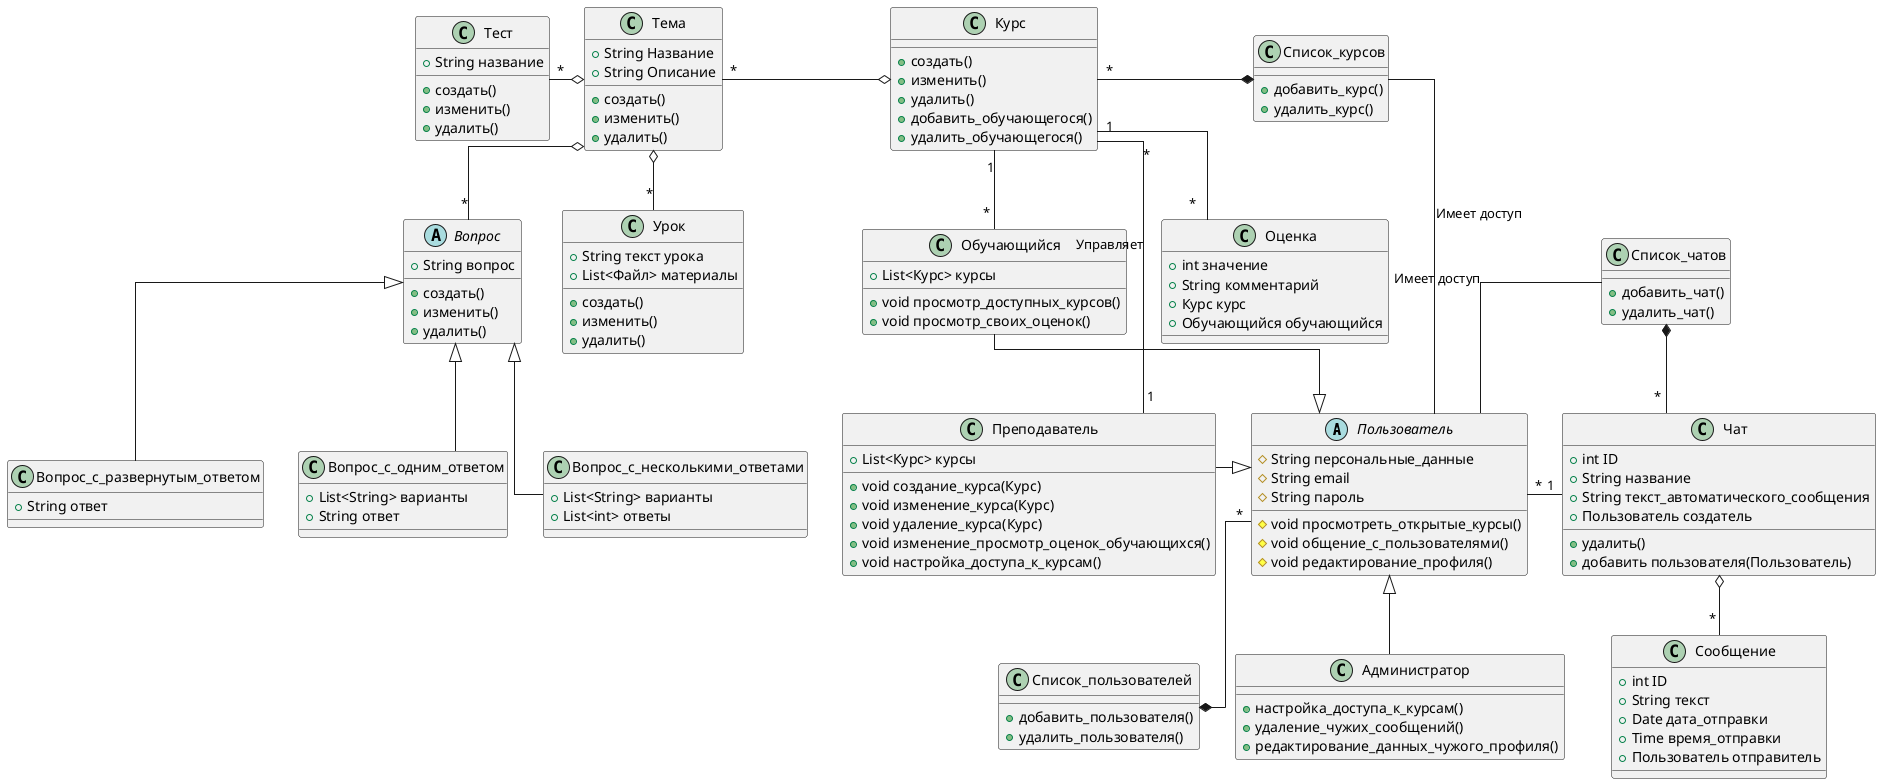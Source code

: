@startuml diag
skinparam Linetype ortho
abstract class Пользователь {
    # String персональные_данные
    # String email
    # String пароль
    # void просмотреть_открытые_курсы()
    # void общение_с_пользователями()
    # void редактирование_профиля()
}

class Обучающийся {
    + List<Курс> курсы
    + void просмотр_доступных_курсов()
    + void просмотр_своих_оценок()
}

class Преподаватель {
    + List<Курс> курсы
    + void создание_курса(Курс)
    + void изменение_курса(Курс)
    + void удаление_курса(Курс)
    + void изменение_просмотр_оценок_обучающихся()
    + void настройка_доступа_к_курсам()
}

class Администратор {
    + настройка_доступа_к_курсам()
    + удаление_чужих_сообщений()
    + редактирование_данных_чужого_профиля()
}

class Курс {
    + создать()
    + изменить()
    + удалить()
    + добавить_обучающегося()
    + удалить_обучающегося()
}
class Тема {
    +String Название
    +String Описание
    + создать()
    + изменить()
    + удалить()
}
class Урок {
    +String текст урока
    +List<Файл> материалы
    + создать()
    + изменить()
    + удалить()
}
class Тест {
    +String название
    + создать()
    + изменить()
    + удалить()
}
abstract class Вопрос {
    +String вопрос
    + создать()
    + изменить()
    + удалить()
}
class Вопрос_с_развернутым_ответом {
    +String ответ
}
class Вопрос_с_одним_ответом {
    +List<String> варианты
    +String ответ
}
class Вопрос_с_несколькими_ответами {
    +List<String> варианты
    +List<int> ответы
}
class Оценка {
    + int значение
    + String комментарий
    + Курс курс
    + Обучающийся обучающийся
}
class Чат {
    +int ID
    +String название
    +String текст_автоматического_сообщения
    +Пользователь создатель
    +удалить()
    +добавить пользователя(Пользователь)
}
class Сообщение {
    +int ID
    +String текст
    +Date дата_отправки
    +Time время_отправки
    +Пользователь отправитель
}
class Список_пользователей {
    +добавить_пользователя()
    +удалить_пользователя()
}
class Список_курсов {
    +добавить_курс()
    +удалить_курс()
}
class Список_чатов {
    +добавить_чат()
    +удалить_чат()
}
Чат o-- "             *" Сообщение
Список_чатов *-- "*" Чат
Курс o-left- "*" Тема
Тема o-- "*" Урок
Тема o-left- "*" Тест
Тема o-- "*" Вопрос

Список_курсов *-left- "*" Курс
Список_пользователей *-up- "*" Пользователь
Список_чатов -- Пользователь : Имеет доступ
Список_курсов -- Пользователь : \n\n\n\n\nИмеет доступ
Курс "1" -- "             *" Оценка
Курс "1" -- "             *" Обучающийся
Курс "           *" -- "1" Преподаватель : \n\nУправляет
Пользователь "*" -right- "1" Чат

Обучающийся --|> Пользователь
Преподаватель -right-|> Пользователь
Администратор -up-|> Пользователь
Вопрос <|--Вопрос_с_развернутым_ответом
Вопрос <|--Вопрос_с_одним_ответом
Вопрос <|--Вопрос_с_несколькими_ответами
@enduml
